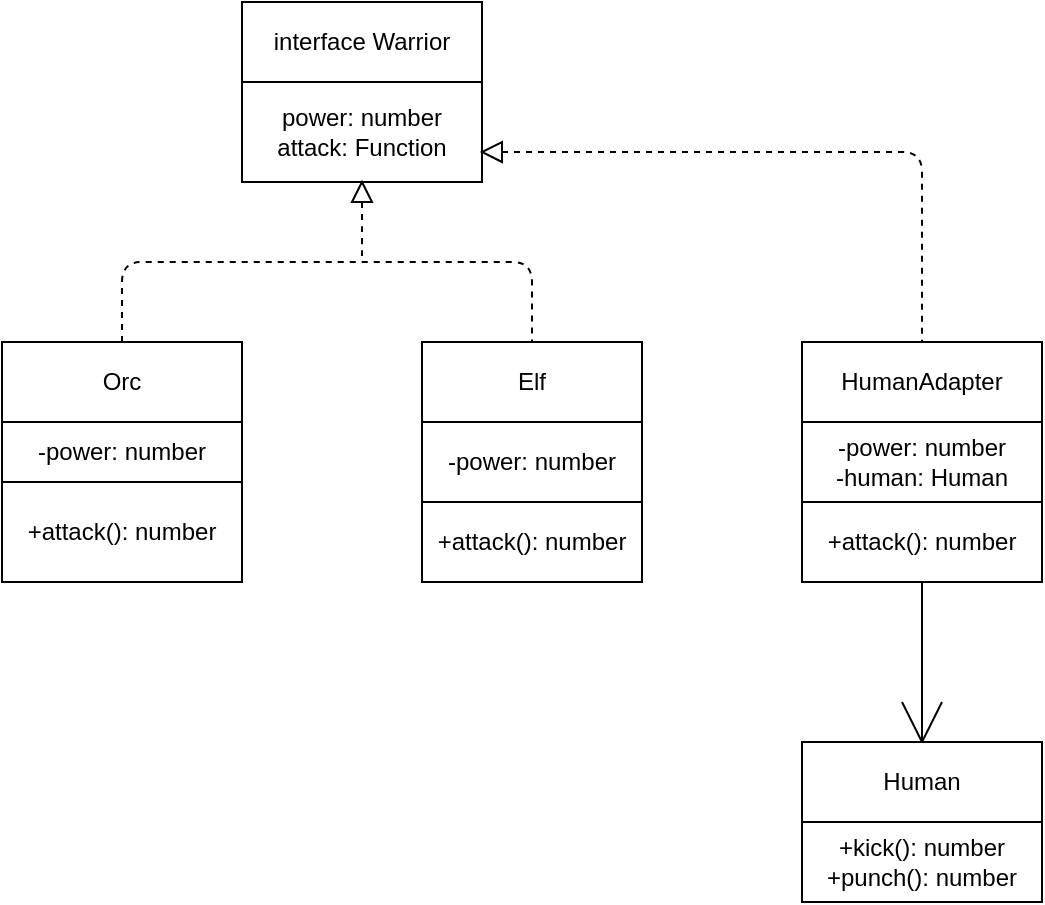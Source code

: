 <mxfile>
    <diagram id="RQiJoaOTIOBQtdcLWyci" name="Page-1">
        <mxGraphModel dx="295" dy="294" grid="1" gridSize="10" guides="1" tooltips="1" connect="1" arrows="1" fold="1" page="1" pageScale="1" pageWidth="827" pageHeight="1169" math="0" shadow="0">
            <root>
                <mxCell id="0"/>
                <mxCell id="1" parent="0"/>
                <mxCell id="2" value="interface Warrior" style="rounded=0;whiteSpace=wrap;html=1;" parent="1" vertex="1">
                    <mxGeometry x="280" y="150" width="120" height="40" as="geometry"/>
                </mxCell>
                <mxCell id="3" value="power: number&lt;br&gt;attack: Function" style="rounded=0;whiteSpace=wrap;html=1;" parent="1" vertex="1">
                    <mxGeometry x="280" y="190" width="120" height="50" as="geometry"/>
                </mxCell>
                <mxCell id="4" value="Orc" style="rounded=0;whiteSpace=wrap;html=1;" parent="1" vertex="1">
                    <mxGeometry x="160" y="320" width="120" height="40" as="geometry"/>
                </mxCell>
                <mxCell id="5" value="Elf" style="rounded=0;whiteSpace=wrap;html=1;" parent="1" vertex="1">
                    <mxGeometry x="370" y="320" width="110" height="40" as="geometry"/>
                </mxCell>
                <mxCell id="6" value="+attack(): number" style="rounded=0;whiteSpace=wrap;html=1;" parent="1" vertex="1">
                    <mxGeometry x="160" y="390" width="120" height="50" as="geometry"/>
                </mxCell>
                <mxCell id="7" value="+attack(): number" style="rounded=0;whiteSpace=wrap;html=1;" parent="1" vertex="1">
                    <mxGeometry x="370" y="400" width="110" height="40" as="geometry"/>
                </mxCell>
                <mxCell id="8" value="HumanAdapter" style="rounded=0;whiteSpace=wrap;html=1;" parent="1" vertex="1">
                    <mxGeometry x="560" y="320" width="120" height="40" as="geometry"/>
                </mxCell>
                <mxCell id="9" value="+attack(): number" style="rounded=0;whiteSpace=wrap;html=1;" parent="1" vertex="1">
                    <mxGeometry x="560" y="400" width="120" height="40" as="geometry"/>
                </mxCell>
                <mxCell id="10" value="Human" style="rounded=0;whiteSpace=wrap;html=1;" parent="1" vertex="1">
                    <mxGeometry x="560" y="520" width="120" height="40" as="geometry"/>
                </mxCell>
                <mxCell id="11" value="+kick(): number&lt;br&gt;+punch(): number" style="rounded=0;whiteSpace=wrap;html=1;" parent="1" vertex="1">
                    <mxGeometry x="560" y="560" width="120" height="40" as="geometry"/>
                </mxCell>
                <mxCell id="14" value="-power: number" style="rounded=0;whiteSpace=wrap;html=1;" parent="1" vertex="1">
                    <mxGeometry x="370" y="360" width="110" height="40" as="geometry"/>
                </mxCell>
                <mxCell id="15" value="-power: number&lt;br&gt;-human: Human" style="rounded=0;whiteSpace=wrap;html=1;" parent="1" vertex="1">
                    <mxGeometry x="560" y="360" width="120" height="40" as="geometry"/>
                </mxCell>
                <mxCell id="22" value="" style="triangle;whiteSpace=wrap;html=1;rotation=-90;" parent="1" vertex="1">
                    <mxGeometry x="335" y="240" width="10" height="10" as="geometry"/>
                </mxCell>
                <mxCell id="24" value="-power: number" style="rounded=0;whiteSpace=wrap;html=1;" parent="1" vertex="1">
                    <mxGeometry x="160" y="360" width="120" height="30" as="geometry"/>
                </mxCell>
                <mxCell id="30" value="" style="triangle;whiteSpace=wrap;html=1;rotation=-180;" vertex="1" parent="1">
                    <mxGeometry x="400" y="220" width="10" height="10" as="geometry"/>
                </mxCell>
                <mxCell id="31" value="" style="endArrow=none;dashed=1;html=1;exitX=0;exitY=0.5;exitDx=0;exitDy=0;entryX=0.5;entryY=0;entryDx=0;entryDy=0;" edge="1" parent="1" source="30" target="8">
                    <mxGeometry width="50" height="50" relative="1" as="geometry">
                        <mxPoint x="410" y="220" as="sourcePoint"/>
                        <mxPoint x="460" y="170" as="targetPoint"/>
                        <Array as="points">
                            <mxPoint x="620" y="225"/>
                        </Array>
                    </mxGeometry>
                </mxCell>
                <mxCell id="32" value="" style="endArrow=none;dashed=1;html=1;exitX=0.5;exitY=0;exitDx=0;exitDy=0;entryX=0.5;entryY=0;entryDx=0;entryDy=0;" edge="1" parent="1" source="4" target="5">
                    <mxGeometry width="50" height="50" relative="1" as="geometry">
                        <mxPoint x="420" y="235" as="sourcePoint"/>
                        <mxPoint x="630" y="330" as="targetPoint"/>
                        <Array as="points">
                            <mxPoint x="220" y="280"/>
                            <mxPoint x="425" y="280"/>
                        </Array>
                    </mxGeometry>
                </mxCell>
                <mxCell id="33" value="" style="endArrow=none;dashed=1;html=1;exitX=0;exitY=0.5;exitDx=0;exitDy=0;" edge="1" parent="1" source="22">
                    <mxGeometry width="50" height="50" relative="1" as="geometry">
                        <mxPoint x="230" y="330" as="sourcePoint"/>
                        <mxPoint x="340" y="280" as="targetPoint"/>
                        <Array as="points">
                            <mxPoint x="340" y="270"/>
                        </Array>
                    </mxGeometry>
                </mxCell>
                <mxCell id="34" value="" style="endArrow=none;html=1;" edge="1" parent="1">
                    <mxGeometry width="50" height="50" relative="1" as="geometry">
                        <mxPoint x="620" y="520" as="sourcePoint"/>
                        <mxPoint x="620" y="440" as="targetPoint"/>
                    </mxGeometry>
                </mxCell>
                <mxCell id="35" value="" style="endArrow=none;html=1;" edge="1" parent="1">
                    <mxGeometry width="50" height="50" relative="1" as="geometry">
                        <mxPoint x="620" y="520" as="sourcePoint"/>
                        <mxPoint x="630" y="500" as="targetPoint"/>
                    </mxGeometry>
                </mxCell>
                <mxCell id="36" value="" style="endArrow=none;html=1;" edge="1" parent="1">
                    <mxGeometry width="50" height="50" relative="1" as="geometry">
                        <mxPoint x="620" y="520" as="sourcePoint"/>
                        <mxPoint x="610" y="500" as="targetPoint"/>
                    </mxGeometry>
                </mxCell>
            </root>
        </mxGraphModel>
    </diagram>
</mxfile>